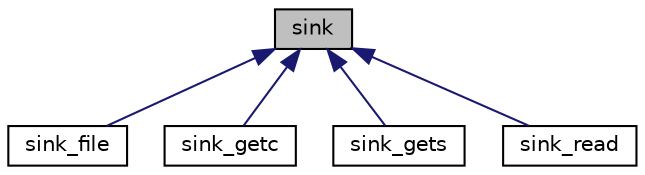 digraph "sink"
{
 // LATEX_PDF_SIZE
  edge [fontname="Helvetica",fontsize="10",labelfontname="Helvetica",labelfontsize="10"];
  node [fontname="Helvetica",fontsize="10",shape=record];
  Node1 [label="sink",height=0.2,width=0.4,color="black", fillcolor="grey75", style="filled", fontcolor="black",tooltip="Base abstract class for data sink classes."];
  Node1 -> Node2 [dir="back",color="midnightblue",fontsize="10",style="solid",fontname="Helvetica"];
  Node2 [label="sink_file",height=0.2,width=0.4,color="black", fillcolor="white", style="filled",URL="$structsink__file.html",tooltip="A class that implements file sink."];
  Node1 -> Node3 [dir="back",color="midnightblue",fontsize="10",style="solid",fontname="Helvetica"];
  Node3 [label="sink_getc",height=0.2,width=0.4,color="black", fillcolor="white", style="filled",URL="$structsink__getc.html",tooltip="A class that implements getc sink."];
  Node1 -> Node4 [dir="back",color="midnightblue",fontsize="10",style="solid",fontname="Helvetica"];
  Node4 [label="sink_gets",height=0.2,width=0.4,color="black", fillcolor="white", style="filled",URL="$structsink__gets.html",tooltip="A class that implements gets sink."];
  Node1 -> Node5 [dir="back",color="midnightblue",fontsize="10",style="solid",fontname="Helvetica"];
  Node5 [label="sink_read",height=0.2,width=0.4,color="black", fillcolor="white", style="filled",URL="$structsink__read.html",tooltip="A class that implements read sink."];
}

